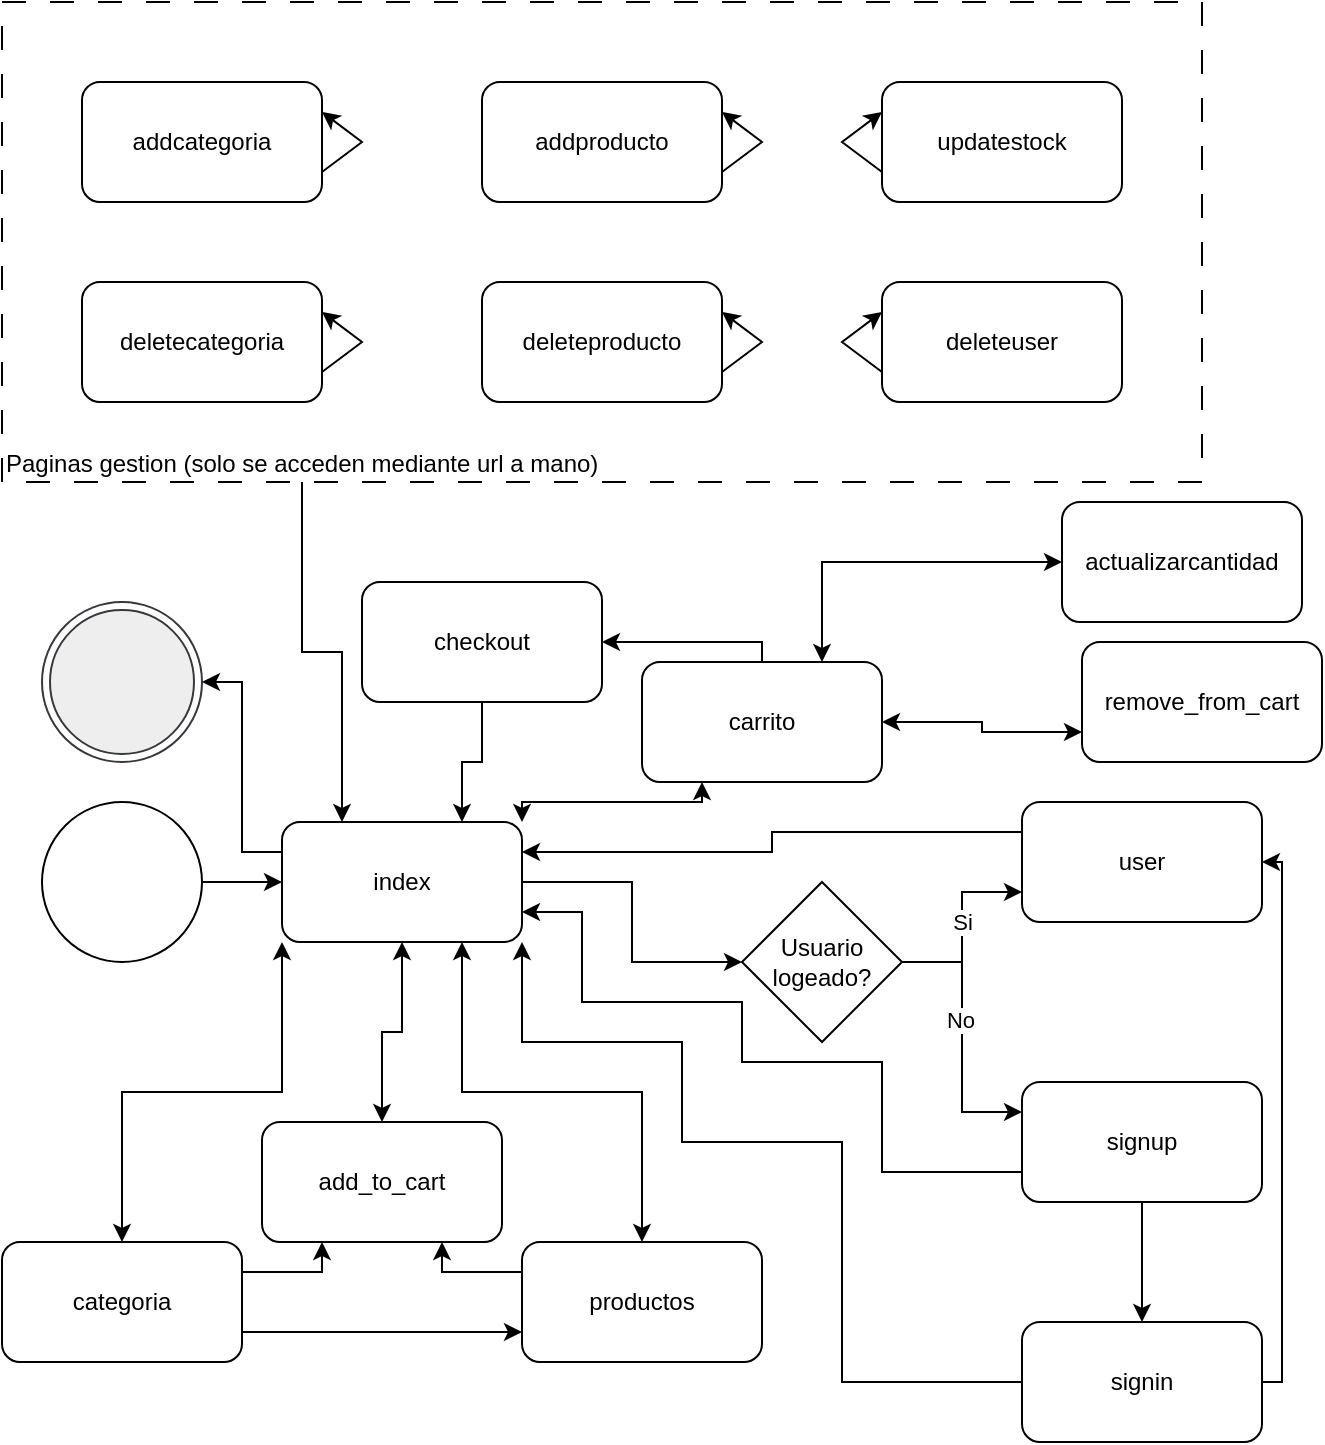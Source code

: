 <mxfile version="27.0.3">
  <diagram name="Página-1" id="DHPlwkg8NxSSWCdjQQKk">
    <mxGraphModel dx="1385" dy="789" grid="1" gridSize="10" guides="1" tooltips="1" connect="1" arrows="1" fold="1" page="1" pageScale="1" pageWidth="827" pageHeight="1169" math="0" shadow="0">
      <root>
        <mxCell id="0" />
        <mxCell id="1" parent="0" />
        <mxCell id="WwlFWEcL9OlTLyV578x5-2" value="" style="ellipse;html=1;shape=endState;fillColor=#eeeeee;strokeColor=#36393d;" vertex="1" parent="1">
          <mxGeometry x="60" y="420" width="80" height="80" as="geometry" />
        </mxCell>
        <mxCell id="WwlFWEcL9OlTLyV578x5-3" value="" style="ellipse;whiteSpace=wrap;html=1;aspect=fixed;" vertex="1" parent="1">
          <mxGeometry x="60" y="520" width="80" height="80" as="geometry" />
        </mxCell>
        <mxCell id="WwlFWEcL9OlTLyV578x5-4" value="index" style="rounded=1;whiteSpace=wrap;html=1;" vertex="1" parent="1">
          <mxGeometry x="180" y="530" width="120" height="60" as="geometry" />
        </mxCell>
        <mxCell id="WwlFWEcL9OlTLyV578x5-5" value="signup" style="rounded=1;whiteSpace=wrap;html=1;" vertex="1" parent="1">
          <mxGeometry x="550" y="660" width="120" height="60" as="geometry" />
        </mxCell>
        <mxCell id="WwlFWEcL9OlTLyV578x5-6" value="Usuario&lt;div&gt;logeado?&lt;/div&gt;" style="rhombus;whiteSpace=wrap;html=1;" vertex="1" parent="1">
          <mxGeometry x="410" y="560" width="80" height="80" as="geometry" />
        </mxCell>
        <mxCell id="WwlFWEcL9OlTLyV578x5-7" value="user" style="rounded=1;whiteSpace=wrap;html=1;" vertex="1" parent="1">
          <mxGeometry x="550" y="520" width="120" height="60" as="geometry" />
        </mxCell>
        <mxCell id="WwlFWEcL9OlTLyV578x5-8" value="" style="endArrow=classic;html=1;rounded=0;exitX=1;exitY=0.5;exitDx=0;exitDy=0;entryX=0;entryY=0.5;entryDx=0;entryDy=0;edgeStyle=orthogonalEdgeStyle;" edge="1" parent="1" source="WwlFWEcL9OlTLyV578x5-4" target="WwlFWEcL9OlTLyV578x5-6">
          <mxGeometry width="50" height="50" relative="1" as="geometry">
            <mxPoint x="410" y="910" as="sourcePoint" />
            <mxPoint x="460" y="860" as="targetPoint" />
          </mxGeometry>
        </mxCell>
        <mxCell id="WwlFWEcL9OlTLyV578x5-9" value="" style="endArrow=classic;html=1;rounded=0;exitX=1;exitY=0.5;exitDx=0;exitDy=0;entryX=0;entryY=0.75;entryDx=0;entryDy=0;edgeStyle=orthogonalEdgeStyle;" edge="1" parent="1" source="WwlFWEcL9OlTLyV578x5-6" target="WwlFWEcL9OlTLyV578x5-7">
          <mxGeometry width="50" height="50" relative="1" as="geometry">
            <mxPoint x="410" y="910" as="sourcePoint" />
            <mxPoint x="460" y="860" as="targetPoint" />
          </mxGeometry>
        </mxCell>
        <mxCell id="WwlFWEcL9OlTLyV578x5-12" value="Si" style="edgeLabel;html=1;align=center;verticalAlign=middle;resizable=0;points=[];" vertex="1" connectable="0" parent="WwlFWEcL9OlTLyV578x5-9">
          <mxGeometry x="-0.155" y="-4" relative="1" as="geometry">
            <mxPoint x="-4" y="-10" as="offset" />
          </mxGeometry>
        </mxCell>
        <mxCell id="WwlFWEcL9OlTLyV578x5-10" value="" style="endArrow=classic;html=1;rounded=0;entryX=0;entryY=0.25;entryDx=0;entryDy=0;exitX=1;exitY=0.5;exitDx=0;exitDy=0;edgeStyle=orthogonalEdgeStyle;" edge="1" parent="1" source="WwlFWEcL9OlTLyV578x5-6" target="WwlFWEcL9OlTLyV578x5-5">
          <mxGeometry width="50" height="50" relative="1" as="geometry">
            <mxPoint x="410" y="910" as="sourcePoint" />
            <mxPoint x="460" y="860" as="targetPoint" />
          </mxGeometry>
        </mxCell>
        <mxCell id="WwlFWEcL9OlTLyV578x5-13" value="No" style="edgeLabel;html=1;align=center;verticalAlign=middle;resizable=0;points=[];" vertex="1" connectable="0" parent="WwlFWEcL9OlTLyV578x5-10">
          <mxGeometry x="-0.133" y="-1" relative="1" as="geometry">
            <mxPoint as="offset" />
          </mxGeometry>
        </mxCell>
        <mxCell id="WwlFWEcL9OlTLyV578x5-11" value="" style="endArrow=classic;html=1;rounded=0;exitX=0;exitY=0.25;exitDx=0;exitDy=0;entryX=1;entryY=0.25;entryDx=0;entryDy=0;edgeStyle=orthogonalEdgeStyle;" edge="1" parent="1" source="WwlFWEcL9OlTLyV578x5-7" target="WwlFWEcL9OlTLyV578x5-4">
          <mxGeometry width="50" height="50" relative="1" as="geometry">
            <mxPoint x="410" y="910" as="sourcePoint" />
            <mxPoint x="460" y="860" as="targetPoint" />
          </mxGeometry>
        </mxCell>
        <mxCell id="WwlFWEcL9OlTLyV578x5-14" value="" style="endArrow=classic;html=1;rounded=0;exitX=0;exitY=0.75;exitDx=0;exitDy=0;entryX=1;entryY=0.75;entryDx=0;entryDy=0;elbow=vertical;" edge="1" parent="1" source="WwlFWEcL9OlTLyV578x5-5" target="WwlFWEcL9OlTLyV578x5-4">
          <mxGeometry width="50" height="50" relative="1" as="geometry">
            <mxPoint x="510" y="720" as="sourcePoint" />
            <mxPoint x="460" y="860" as="targetPoint" />
            <Array as="points">
              <mxPoint x="480" y="705" />
              <mxPoint x="480" y="650" />
              <mxPoint x="410" y="650" />
              <mxPoint x="410" y="620" />
              <mxPoint x="330" y="620" />
              <mxPoint x="330" y="575" />
            </Array>
          </mxGeometry>
        </mxCell>
        <mxCell id="WwlFWEcL9OlTLyV578x5-15" value="signin" style="rounded=1;whiteSpace=wrap;html=1;" vertex="1" parent="1">
          <mxGeometry x="550" y="780" width="120" height="60" as="geometry" />
        </mxCell>
        <mxCell id="WwlFWEcL9OlTLyV578x5-16" value="" style="endArrow=classic;html=1;rounded=0;exitX=0.5;exitY=1;exitDx=0;exitDy=0;" edge="1" parent="1" source="WwlFWEcL9OlTLyV578x5-5" target="WwlFWEcL9OlTLyV578x5-15">
          <mxGeometry width="50" height="50" relative="1" as="geometry">
            <mxPoint x="410" y="910" as="sourcePoint" />
            <mxPoint x="460" y="860" as="targetPoint" />
          </mxGeometry>
        </mxCell>
        <mxCell id="WwlFWEcL9OlTLyV578x5-17" value="" style="endArrow=classic;html=1;rounded=0;exitX=1;exitY=0.5;exitDx=0;exitDy=0;entryX=1;entryY=0.5;entryDx=0;entryDy=0;edgeStyle=orthogonalEdgeStyle;" edge="1" parent="1" source="WwlFWEcL9OlTLyV578x5-15" target="WwlFWEcL9OlTLyV578x5-7">
          <mxGeometry width="50" height="50" relative="1" as="geometry">
            <mxPoint x="410" y="910" as="sourcePoint" />
            <mxPoint x="460" y="860" as="targetPoint" />
          </mxGeometry>
        </mxCell>
        <mxCell id="WwlFWEcL9OlTLyV578x5-22" value="productos" style="rounded=1;whiteSpace=wrap;html=1;" vertex="1" parent="1">
          <mxGeometry x="300" y="740" width="120" height="60" as="geometry" />
        </mxCell>
        <mxCell id="WwlFWEcL9OlTLyV578x5-25" value="categoria" style="rounded=1;whiteSpace=wrap;html=1;" vertex="1" parent="1">
          <mxGeometry x="40" y="740" width="120" height="60" as="geometry" />
        </mxCell>
        <mxCell id="WwlFWEcL9OlTLyV578x5-26" value="add_to_cart" style="rounded=1;whiteSpace=wrap;html=1;" vertex="1" parent="1">
          <mxGeometry x="170" y="680" width="120" height="60" as="geometry" />
        </mxCell>
        <mxCell id="WwlFWEcL9OlTLyV578x5-27" value="" style="endArrow=classic;html=1;rounded=0;exitX=1;exitY=0.5;exitDx=0;exitDy=0;entryX=0;entryY=0.5;entryDx=0;entryDy=0;edgeStyle=orthogonalEdgeStyle;" edge="1" parent="1" source="WwlFWEcL9OlTLyV578x5-3" target="WwlFWEcL9OlTLyV578x5-4">
          <mxGeometry width="50" height="50" relative="1" as="geometry">
            <mxPoint x="410" y="910" as="sourcePoint" />
            <mxPoint x="460" y="860" as="targetPoint" />
          </mxGeometry>
        </mxCell>
        <mxCell id="WwlFWEcL9OlTLyV578x5-30" value="" style="endArrow=classic;html=1;rounded=0;exitX=0;exitY=0.5;exitDx=0;exitDy=0;entryX=1;entryY=1;entryDx=0;entryDy=0;elbow=vertical;" edge="1" parent="1" source="WwlFWEcL9OlTLyV578x5-15" target="WwlFWEcL9OlTLyV578x5-4">
          <mxGeometry width="50" height="50" relative="1" as="geometry">
            <mxPoint x="410" y="910" as="sourcePoint" />
            <mxPoint x="450" y="720" as="targetPoint" />
            <Array as="points">
              <mxPoint x="460" y="810" />
              <mxPoint x="460" y="690" />
              <mxPoint x="380" y="690" />
              <mxPoint x="380" y="640" />
              <mxPoint x="300" y="640" />
            </Array>
          </mxGeometry>
        </mxCell>
        <mxCell id="WwlFWEcL9OlTLyV578x5-33" value="" style="endArrow=classic;startArrow=classic;html=1;rounded=0;exitX=0.5;exitY=0;exitDx=0;exitDy=0;entryX=0.75;entryY=1;entryDx=0;entryDy=0;edgeStyle=orthogonalEdgeStyle;" edge="1" parent="1" source="WwlFWEcL9OlTLyV578x5-22" target="WwlFWEcL9OlTLyV578x5-4">
          <mxGeometry width="50" height="50" relative="1" as="geometry">
            <mxPoint x="410" y="910" as="sourcePoint" />
            <mxPoint x="460" y="860" as="targetPoint" />
          </mxGeometry>
        </mxCell>
        <mxCell id="WwlFWEcL9OlTLyV578x5-34" value="" style="endArrow=classic;startArrow=classic;html=1;rounded=0;exitX=0.5;exitY=0;exitDx=0;exitDy=0;entryX=0.5;entryY=1;entryDx=0;entryDy=0;edgeStyle=orthogonalEdgeStyle;" edge="1" parent="1" source="WwlFWEcL9OlTLyV578x5-26" target="WwlFWEcL9OlTLyV578x5-4">
          <mxGeometry width="50" height="50" relative="1" as="geometry">
            <mxPoint x="410" y="910" as="sourcePoint" />
            <mxPoint x="460" y="860" as="targetPoint" />
          </mxGeometry>
        </mxCell>
        <mxCell id="WwlFWEcL9OlTLyV578x5-35" value="" style="endArrow=classic;startArrow=classic;html=1;rounded=0;exitX=0.5;exitY=0;exitDx=0;exitDy=0;entryX=0;entryY=1;entryDx=0;entryDy=0;edgeStyle=orthogonalEdgeStyle;" edge="1" parent="1" source="WwlFWEcL9OlTLyV578x5-25" target="WwlFWEcL9OlTLyV578x5-4">
          <mxGeometry width="50" height="50" relative="1" as="geometry">
            <mxPoint x="410" y="910" as="sourcePoint" />
            <mxPoint x="460" y="860" as="targetPoint" />
          </mxGeometry>
        </mxCell>
        <mxCell id="WwlFWEcL9OlTLyV578x5-36" value="" style="endArrow=classic;html=1;rounded=0;exitX=1;exitY=0.75;exitDx=0;exitDy=0;entryX=0;entryY=0.75;entryDx=0;entryDy=0;edgeStyle=orthogonalEdgeStyle;" edge="1" parent="1" source="WwlFWEcL9OlTLyV578x5-25" target="WwlFWEcL9OlTLyV578x5-22">
          <mxGeometry width="50" height="50" relative="1" as="geometry">
            <mxPoint x="410" y="910" as="sourcePoint" />
            <mxPoint x="130" y="930" as="targetPoint" />
          </mxGeometry>
        </mxCell>
        <mxCell id="WwlFWEcL9OlTLyV578x5-37" value="" style="endArrow=classic;html=1;rounded=0;exitX=0;exitY=0.25;exitDx=0;exitDy=0;entryX=0.75;entryY=1;entryDx=0;entryDy=0;edgeStyle=orthogonalEdgeStyle;" edge="1" parent="1" source="WwlFWEcL9OlTLyV578x5-22" target="WwlFWEcL9OlTLyV578x5-26">
          <mxGeometry width="50" height="50" relative="1" as="geometry">
            <mxPoint x="80" y="810" as="sourcePoint" />
            <mxPoint x="460" y="860" as="targetPoint" />
          </mxGeometry>
        </mxCell>
        <mxCell id="WwlFWEcL9OlTLyV578x5-38" value="" style="endArrow=classic;html=1;rounded=0;exitX=1;exitY=0.25;exitDx=0;exitDy=0;entryX=0.25;entryY=1;entryDx=0;entryDy=0;edgeStyle=orthogonalEdgeStyle;" edge="1" parent="1" source="WwlFWEcL9OlTLyV578x5-25" target="WwlFWEcL9OlTLyV578x5-26">
          <mxGeometry width="50" height="50" relative="1" as="geometry">
            <mxPoint x="410" y="910" as="sourcePoint" />
            <mxPoint x="460" y="860" as="targetPoint" />
          </mxGeometry>
        </mxCell>
        <mxCell id="WwlFWEcL9OlTLyV578x5-39" value="" style="endArrow=classic;html=1;rounded=0;exitX=0;exitY=0.25;exitDx=0;exitDy=0;entryX=1;entryY=0.5;entryDx=0;entryDy=0;edgeStyle=orthogonalEdgeStyle;" edge="1" parent="1" source="WwlFWEcL9OlTLyV578x5-4" target="WwlFWEcL9OlTLyV578x5-2">
          <mxGeometry width="50" height="50" relative="1" as="geometry">
            <mxPoint x="410" y="590" as="sourcePoint" />
            <mxPoint x="460" y="540" as="targetPoint" />
          </mxGeometry>
        </mxCell>
        <mxCell id="WwlFWEcL9OlTLyV578x5-40" value="carrito" style="rounded=1;whiteSpace=wrap;html=1;" vertex="1" parent="1">
          <mxGeometry x="360" y="450" width="120" height="60" as="geometry" />
        </mxCell>
        <mxCell id="WwlFWEcL9OlTLyV578x5-42" value="" style="endArrow=classic;startArrow=classic;html=1;rounded=0;exitX=1;exitY=0;exitDx=0;exitDy=0;entryX=0.25;entryY=1;entryDx=0;entryDy=0;edgeStyle=orthogonalEdgeStyle;" edge="1" parent="1" source="WwlFWEcL9OlTLyV578x5-4" target="WwlFWEcL9OlTLyV578x5-40">
          <mxGeometry width="50" height="50" relative="1" as="geometry">
            <mxPoint x="420" y="590" as="sourcePoint" />
            <mxPoint x="470" y="540" as="targetPoint" />
          </mxGeometry>
        </mxCell>
        <mxCell id="WwlFWEcL9OlTLyV578x5-43" value="remove_from_cart" style="rounded=1;whiteSpace=wrap;html=1;" vertex="1" parent="1">
          <mxGeometry x="580" y="440" width="120" height="60" as="geometry" />
        </mxCell>
        <mxCell id="WwlFWEcL9OlTLyV578x5-44" value="actualizarcantidad" style="rounded=1;whiteSpace=wrap;html=1;" vertex="1" parent="1">
          <mxGeometry x="570" y="370" width="120" height="60" as="geometry" />
        </mxCell>
        <mxCell id="WwlFWEcL9OlTLyV578x5-45" value="checkout" style="rounded=1;whiteSpace=wrap;html=1;" vertex="1" parent="1">
          <mxGeometry x="220" y="410" width="120" height="60" as="geometry" />
        </mxCell>
        <mxCell id="WwlFWEcL9OlTLyV578x5-47" value="" style="endArrow=classic;startArrow=classic;html=1;rounded=0;exitX=1;exitY=0.5;exitDx=0;exitDy=0;entryX=0;entryY=0.75;entryDx=0;entryDy=0;edgeStyle=orthogonalEdgeStyle;" edge="1" parent="1" source="WwlFWEcL9OlTLyV578x5-40" target="WwlFWEcL9OlTLyV578x5-43">
          <mxGeometry width="50" height="50" relative="1" as="geometry">
            <mxPoint x="420" y="590" as="sourcePoint" />
            <mxPoint x="470" y="540" as="targetPoint" />
          </mxGeometry>
        </mxCell>
        <mxCell id="WwlFWEcL9OlTLyV578x5-48" value="" style="endArrow=classic;startArrow=classic;html=1;rounded=0;exitX=0.75;exitY=0;exitDx=0;exitDy=0;entryX=0;entryY=0.5;entryDx=0;entryDy=0;edgeStyle=orthogonalEdgeStyle;" edge="1" parent="1" source="WwlFWEcL9OlTLyV578x5-40" target="WwlFWEcL9OlTLyV578x5-44">
          <mxGeometry width="50" height="50" relative="1" as="geometry">
            <mxPoint x="420" y="590" as="sourcePoint" />
            <mxPoint x="470" y="540" as="targetPoint" />
          </mxGeometry>
        </mxCell>
        <mxCell id="WwlFWEcL9OlTLyV578x5-50" value="" style="endArrow=classic;html=1;rounded=0;exitX=0.5;exitY=0;exitDx=0;exitDy=0;entryX=1;entryY=0.5;entryDx=0;entryDy=0;edgeStyle=orthogonalEdgeStyle;" edge="1" parent="1" source="WwlFWEcL9OlTLyV578x5-40" target="WwlFWEcL9OlTLyV578x5-45">
          <mxGeometry width="50" height="50" relative="1" as="geometry">
            <mxPoint x="420" y="590" as="sourcePoint" />
            <mxPoint x="470" y="540" as="targetPoint" />
          </mxGeometry>
        </mxCell>
        <mxCell id="WwlFWEcL9OlTLyV578x5-51" value="" style="endArrow=classic;html=1;rounded=0;exitX=0.5;exitY=1;exitDx=0;exitDy=0;entryX=0.75;entryY=0;entryDx=0;entryDy=0;edgeStyle=orthogonalEdgeStyle;" edge="1" parent="1" source="WwlFWEcL9OlTLyV578x5-45" target="WwlFWEcL9OlTLyV578x5-4">
          <mxGeometry width="50" height="50" relative="1" as="geometry">
            <mxPoint x="420" y="590" as="sourcePoint" />
            <mxPoint x="470" y="540" as="targetPoint" />
          </mxGeometry>
        </mxCell>
        <mxCell id="WwlFWEcL9OlTLyV578x5-53" value="&lt;div&gt;Paginas gestion (solo se acceden mediante url a mano)&lt;/div&gt;" style="rounded=0;whiteSpace=wrap;html=1;fillColor=none;strokeColor=default;dashed=1;dashPattern=12 12;align=left;verticalAlign=bottom;" vertex="1" parent="1">
          <mxGeometry x="40" y="120" width="600" height="240" as="geometry" />
        </mxCell>
        <mxCell id="WwlFWEcL9OlTLyV578x5-57" value="" style="endArrow=classic;html=1;rounded=0;exitX=0.25;exitY=1;exitDx=0;exitDy=0;entryX=0.25;entryY=0;entryDx=0;entryDy=0;edgeStyle=orthogonalEdgeStyle;" edge="1" parent="1" source="WwlFWEcL9OlTLyV578x5-53" target="WwlFWEcL9OlTLyV578x5-4">
          <mxGeometry width="50" height="50" relative="1" as="geometry">
            <mxPoint x="430" y="520" as="sourcePoint" />
            <mxPoint x="480" y="470" as="targetPoint" />
          </mxGeometry>
        </mxCell>
        <mxCell id="WwlFWEcL9OlTLyV578x5-58" value="addcategoria" style="rounded=1;whiteSpace=wrap;html=1;" vertex="1" parent="1">
          <mxGeometry x="80" y="160" width="120" height="60" as="geometry" />
        </mxCell>
        <mxCell id="WwlFWEcL9OlTLyV578x5-59" value="deletecategoria" style="rounded=1;whiteSpace=wrap;html=1;" vertex="1" parent="1">
          <mxGeometry x="80" y="260" width="120" height="60" as="geometry" />
        </mxCell>
        <mxCell id="WwlFWEcL9OlTLyV578x5-60" value="addproducto" style="rounded=1;whiteSpace=wrap;html=1;" vertex="1" parent="1">
          <mxGeometry x="280" y="160" width="120" height="60" as="geometry" />
        </mxCell>
        <mxCell id="WwlFWEcL9OlTLyV578x5-61" value="deleteproducto" style="rounded=1;whiteSpace=wrap;html=1;" vertex="1" parent="1">
          <mxGeometry x="280" y="260" width="120" height="60" as="geometry" />
        </mxCell>
        <mxCell id="WwlFWEcL9OlTLyV578x5-62" value="deleteuser" style="rounded=1;whiteSpace=wrap;html=1;" vertex="1" parent="1">
          <mxGeometry x="480" y="260" width="120" height="60" as="geometry" />
        </mxCell>
        <mxCell id="WwlFWEcL9OlTLyV578x5-63" value="" style="endArrow=classic;html=1;rounded=0;entryX=1;entryY=0.25;entryDx=0;entryDy=0;exitX=1;exitY=0.75;exitDx=0;exitDy=0;" edge="1" parent="1" source="WwlFWEcL9OlTLyV578x5-58" target="WwlFWEcL9OlTLyV578x5-58">
          <mxGeometry width="50" height="50" relative="1" as="geometry">
            <mxPoint x="430" y="520" as="sourcePoint" />
            <mxPoint x="480" y="470" as="targetPoint" />
            <Array as="points">
              <mxPoint x="220" y="190" />
            </Array>
          </mxGeometry>
        </mxCell>
        <mxCell id="WwlFWEcL9OlTLyV578x5-64" value="" style="endArrow=classic;html=1;rounded=0;entryX=1;entryY=0.25;entryDx=0;entryDy=0;exitX=1;exitY=0.75;exitDx=0;exitDy=0;" edge="1" parent="1" source="WwlFWEcL9OlTLyV578x5-59" target="WwlFWEcL9OlTLyV578x5-59">
          <mxGeometry width="50" height="50" relative="1" as="geometry">
            <mxPoint x="210" y="215" as="sourcePoint" />
            <mxPoint x="210" y="185" as="targetPoint" />
            <Array as="points">
              <mxPoint x="220" y="290" />
            </Array>
          </mxGeometry>
        </mxCell>
        <mxCell id="WwlFWEcL9OlTLyV578x5-65" value="" style="endArrow=classic;html=1;rounded=0;exitX=1;exitY=0.75;exitDx=0;exitDy=0;entryX=1;entryY=0.25;entryDx=0;entryDy=0;" edge="1" parent="1" source="WwlFWEcL9OlTLyV578x5-61" target="WwlFWEcL9OlTLyV578x5-61">
          <mxGeometry width="50" height="50" relative="1" as="geometry">
            <mxPoint x="430" y="520" as="sourcePoint" />
            <mxPoint x="480" y="470" as="targetPoint" />
            <Array as="points">
              <mxPoint x="420" y="290" />
            </Array>
          </mxGeometry>
        </mxCell>
        <mxCell id="WwlFWEcL9OlTLyV578x5-66" value="" style="endArrow=classic;html=1;rounded=0;exitX=1;exitY=0.75;exitDx=0;exitDy=0;entryX=1;entryY=0.25;entryDx=0;entryDy=0;" edge="1" parent="1" source="WwlFWEcL9OlTLyV578x5-60" target="WwlFWEcL9OlTLyV578x5-60">
          <mxGeometry width="50" height="50" relative="1" as="geometry">
            <mxPoint x="450" y="220" as="sourcePoint" />
            <mxPoint x="500" y="170" as="targetPoint" />
            <Array as="points">
              <mxPoint x="420" y="190" />
            </Array>
          </mxGeometry>
        </mxCell>
        <mxCell id="WwlFWEcL9OlTLyV578x5-67" value="" style="endArrow=classic;html=1;rounded=0;exitX=0;exitY=0.75;exitDx=0;exitDy=0;entryX=0;entryY=0.25;entryDx=0;entryDy=0;" edge="1" parent="1" source="WwlFWEcL9OlTLyV578x5-62" target="WwlFWEcL9OlTLyV578x5-62">
          <mxGeometry width="50" height="50" relative="1" as="geometry">
            <mxPoint x="430" y="520" as="sourcePoint" />
            <mxPoint x="480" y="470" as="targetPoint" />
            <Array as="points">
              <mxPoint x="460" y="290" />
            </Array>
          </mxGeometry>
        </mxCell>
        <mxCell id="WwlFWEcL9OlTLyV578x5-69" value="updatestock" style="rounded=1;whiteSpace=wrap;html=1;" vertex="1" parent="1">
          <mxGeometry x="480" y="160" width="120" height="60" as="geometry" />
        </mxCell>
        <mxCell id="WwlFWEcL9OlTLyV578x5-70" value="" style="endArrow=classic;html=1;rounded=0;exitX=0;exitY=0.75;exitDx=0;exitDy=0;entryX=0;entryY=0.25;entryDx=0;entryDy=0;" edge="1" parent="1" source="WwlFWEcL9OlTLyV578x5-69" target="WwlFWEcL9OlTLyV578x5-69">
          <mxGeometry width="50" height="50" relative="1" as="geometry">
            <mxPoint x="430" y="520" as="sourcePoint" />
            <mxPoint x="480" y="470" as="targetPoint" />
            <Array as="points">
              <mxPoint x="460" y="190" />
            </Array>
          </mxGeometry>
        </mxCell>
      </root>
    </mxGraphModel>
  </diagram>
</mxfile>
